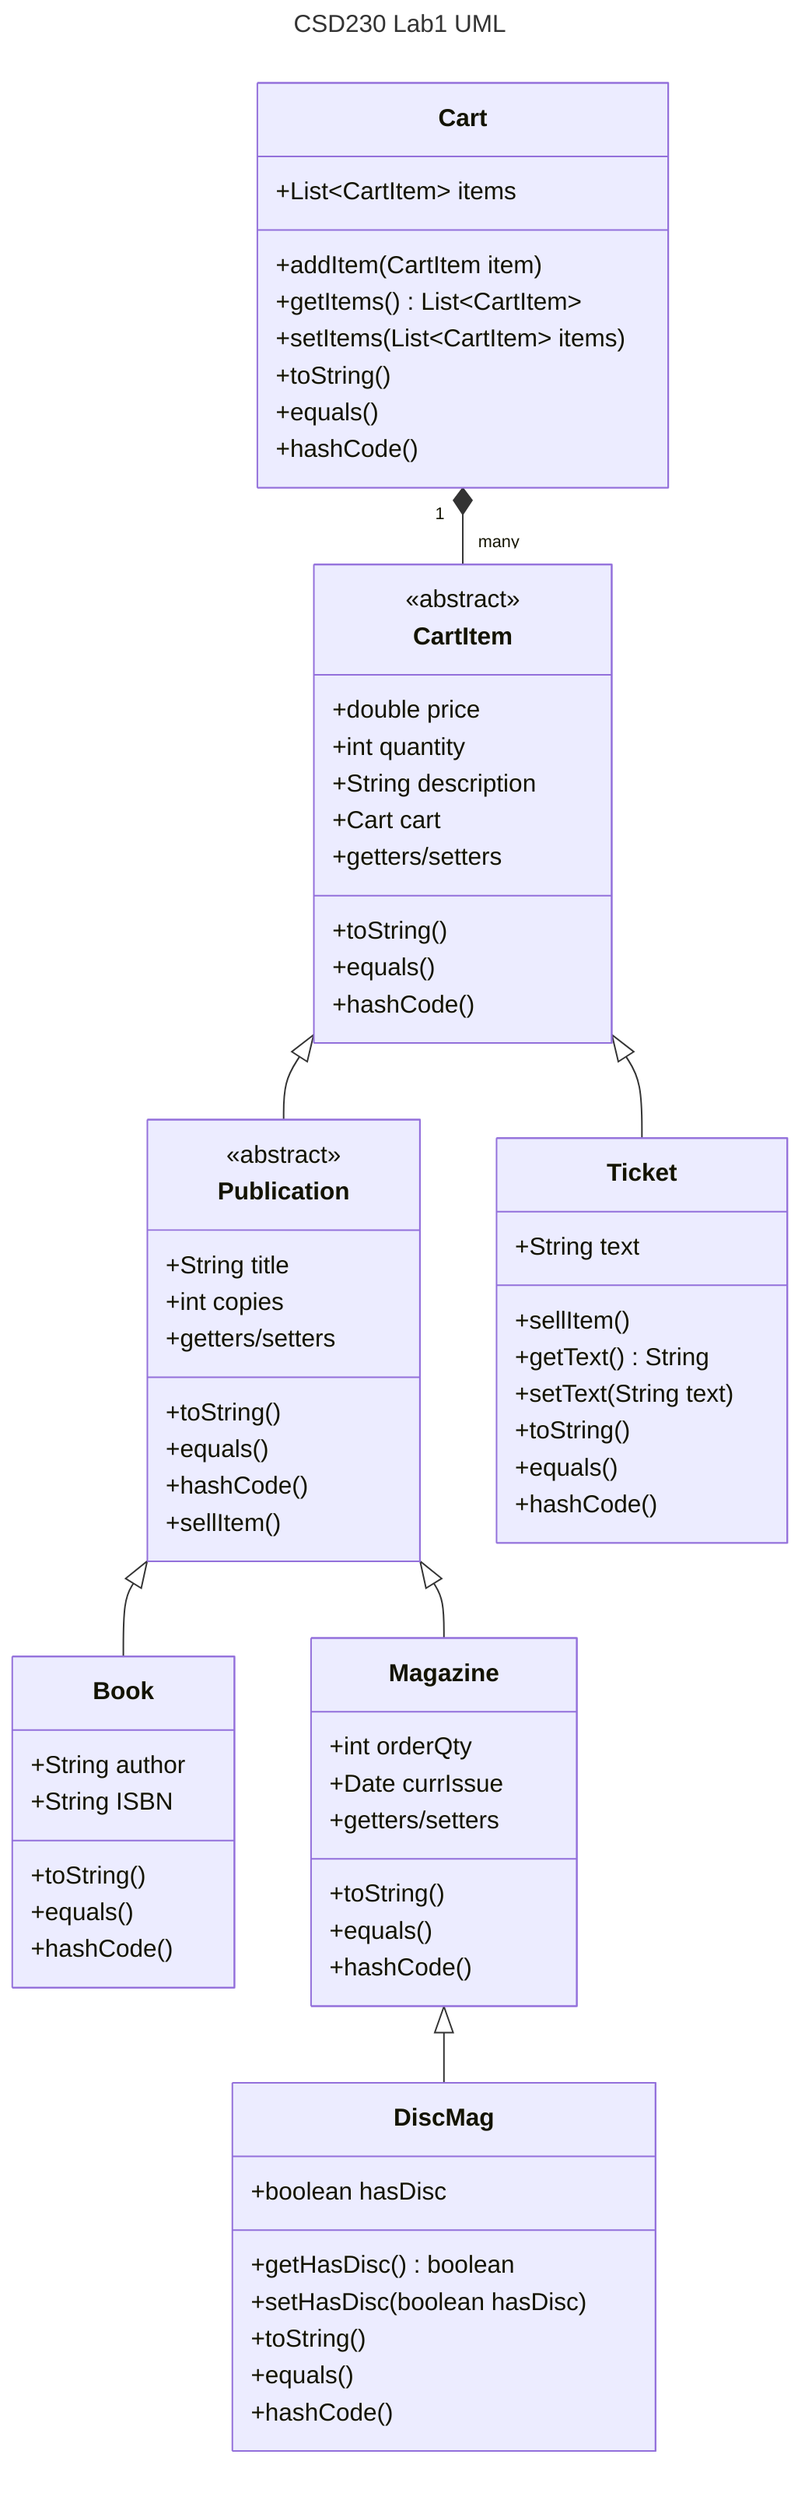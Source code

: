 ---
title: CSD230 Lab1 UML
---
classDiagram
    class CartItem {
        <<abstract>>
        +double price
        +int quantity
        +String description
        +Cart cart
        +toString()
        +equals()
        +hashCode()
        +getters/setters
    }

    class Cart {
        +List~CartItem~ items
        +addItem(CartItem item)
        +getItems() List~CartItem~
        +setItems(List~CartItem~ items)
        +toString()
        +equals()
        +hashCode()
    }
    Cart "1" *-- "many" CartItem

    class Publication {
        <<abstract>>
        +String title
        +int copies
        +toString()
        +equals()
        +hashCode()
        +sellItem()
        +getters/setters
    }
    CartItem <|-- Publication

    class Book {
        +String author
        +String ISBN
        +toString()
        +equals()
        +hashCode()
    }
    Publication <|-- Book

    class Magazine {
        +int orderQty
        +Date currIssue
        +toString()
        +equals()
        +hashCode()
        +getters/setters
    }
    Publication <|-- Magazine

    class DiscMag {
        +boolean hasDisc
        +getHasDisc() boolean
        +setHasDisc(boolean hasDisc)
        +toString()
        +equals()
        +hashCode()
    }
    Magazine <|-- DiscMag

    class Ticket {
        +String text
        +sellItem()
        +getText() String
        +setText(String text)
        +toString()
        +equals()
        +hashCode()
    }
    CartItem <|-- Ticket